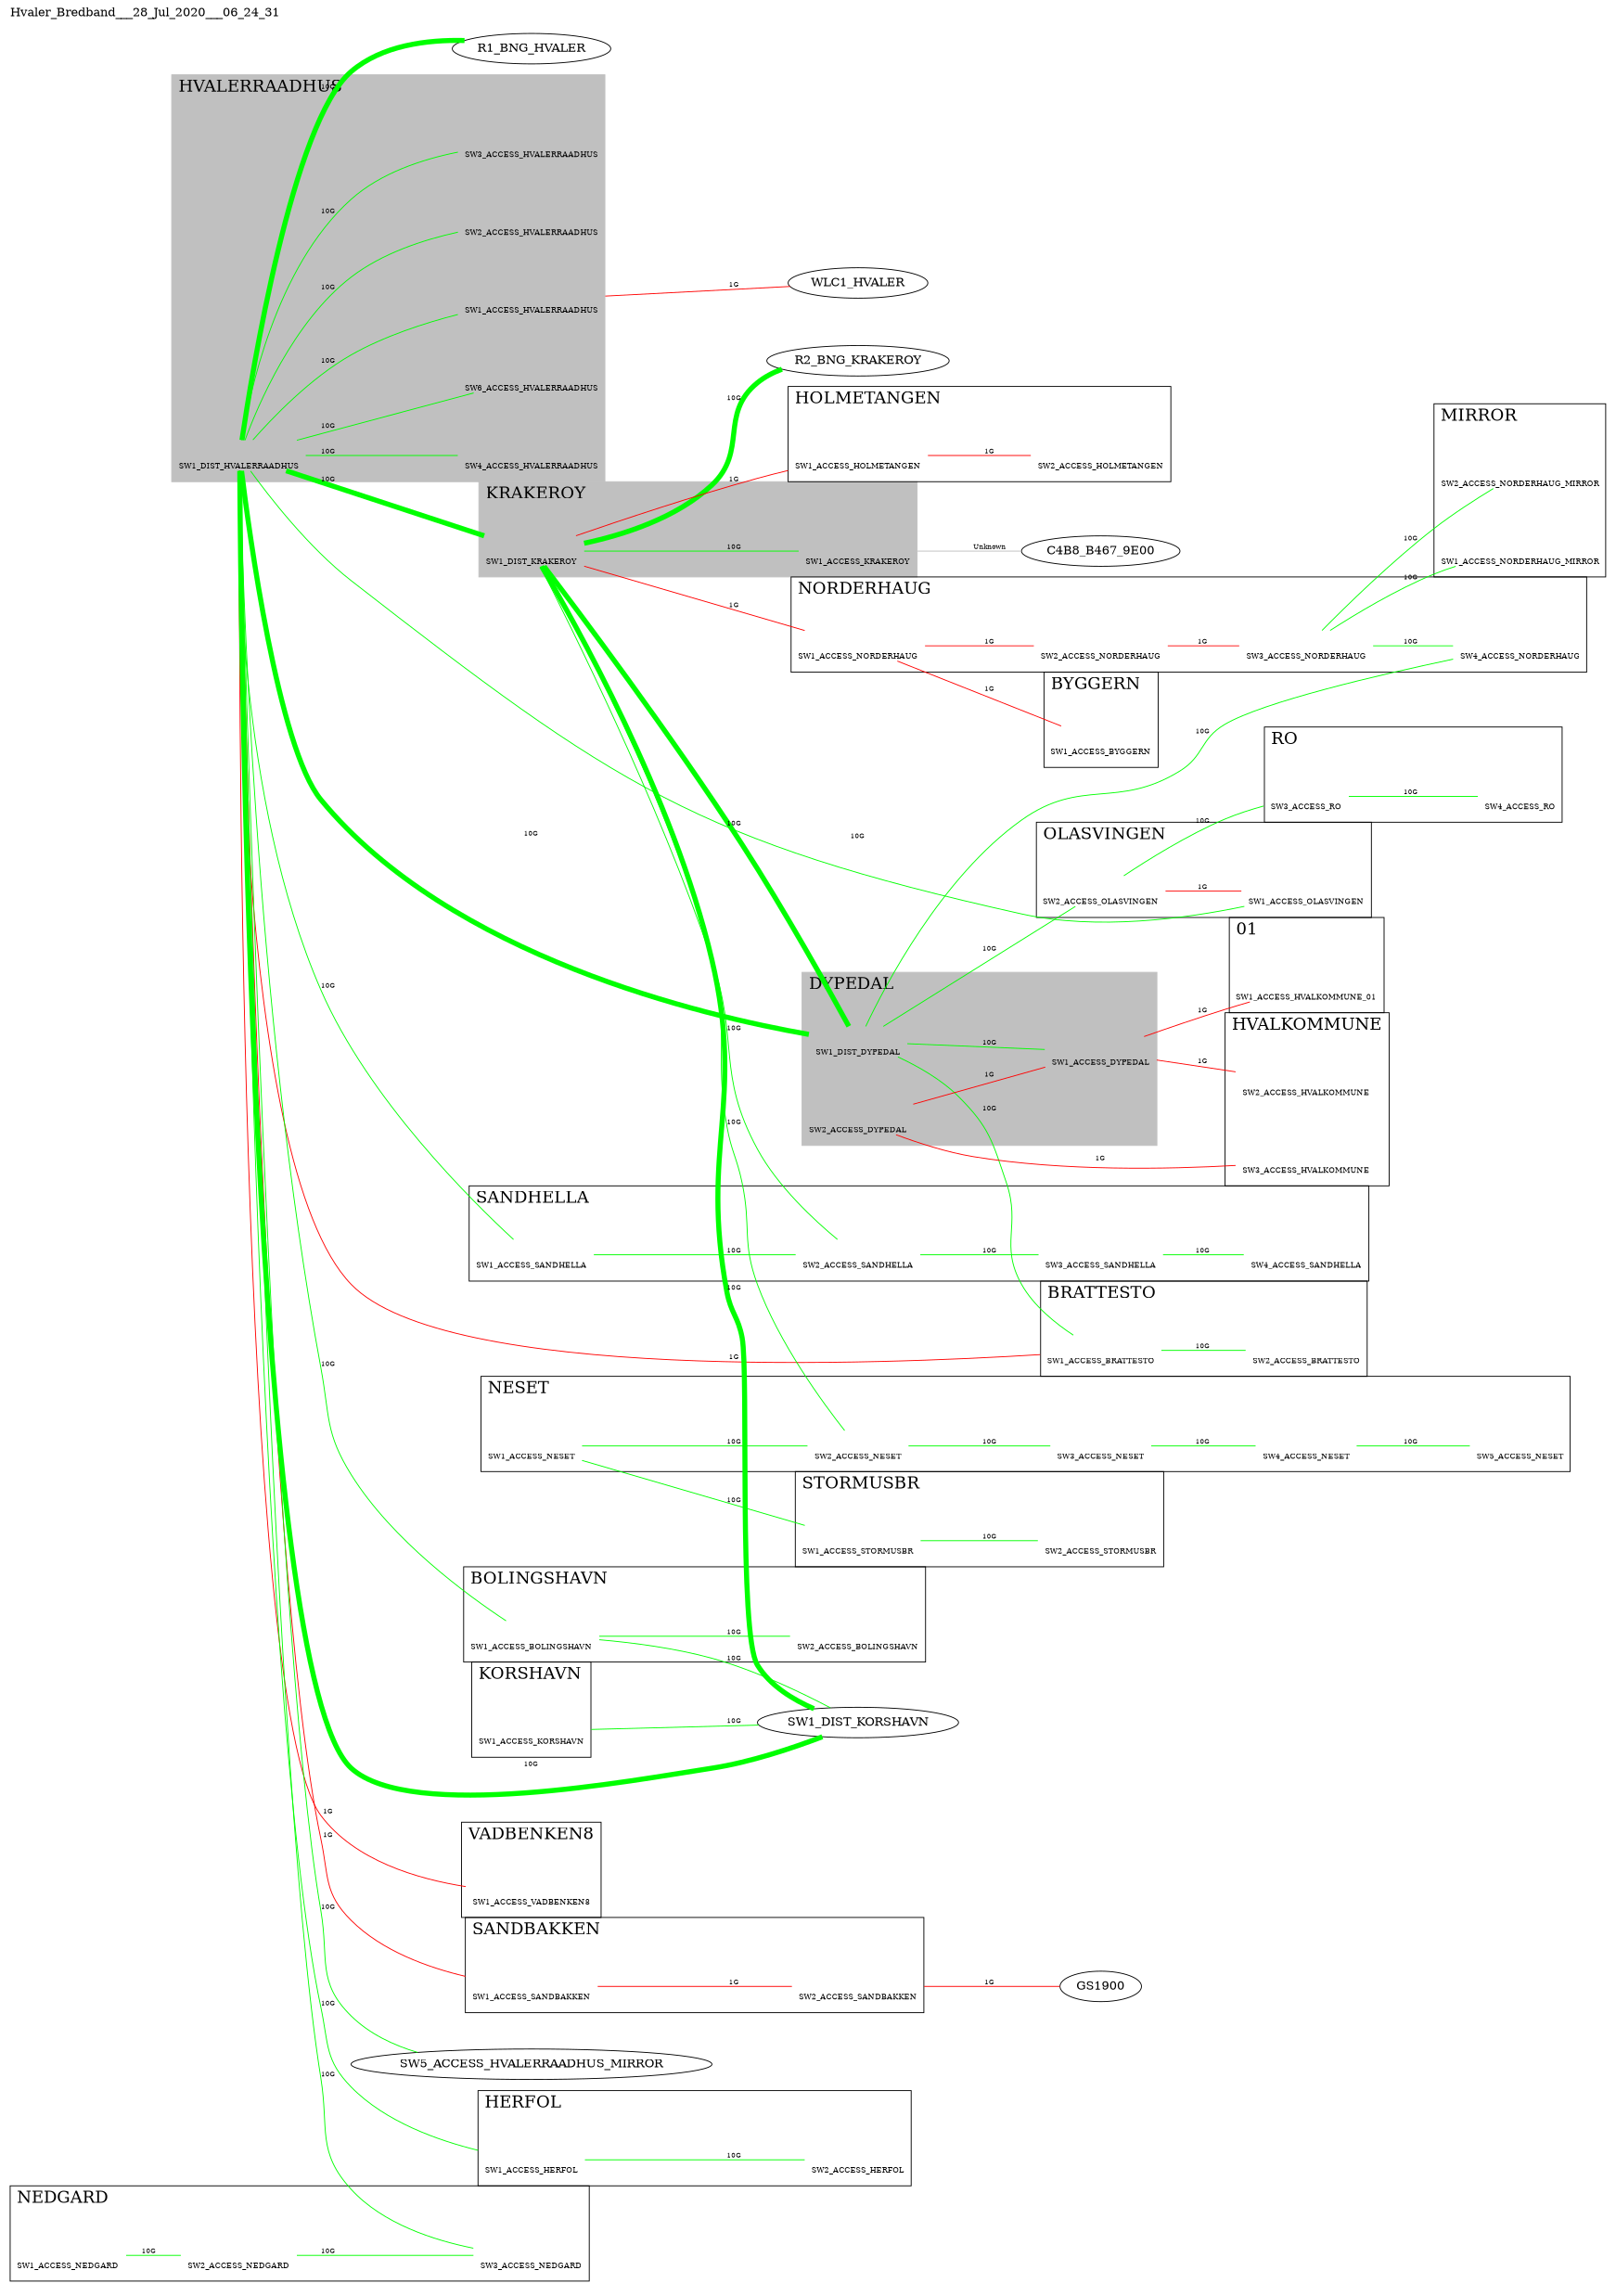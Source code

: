 strict graph {
rankdir=LR;
ratio="fill";
size="11.7,16.5!";
margin=0;
labelloc=top;
labeljust=left;
labelfontsize=24;
label=Hvaler_Bredband___28_Jul_2020___06_24_31;
SW1_DIST_HVALERRAADHUS -- SW1_DIST_KRAKEROY [penwidth="6", color="green", label="10G", fontsize=8 ];
SW1_DIST_HVALERRAADHUS -- SW1_ACCESS_HVALERRAADHUS [penwidth="1", color="green", label="10G", fontsize=8 ];
SW1_DIST_HVALERRAADHUS -- SW1_ACCESS_BRATTESTO [penwidth="1", color="red", label="1G", fontsize=8 ];
SW1_DIST_HVALERRAADHUS -- SW1_ACCESS_OLASVINGEN [penwidth="1", color="green", label="10G", fontsize=8 ];
SW1_DIST_HVALERRAADHUS -- SW1_DIST_DYPEDAL [penwidth="6", color="green", label="10G", fontsize=8 ];
SW1_DIST_HVALERRAADHUS -- SW1_ACCESS_SANDHELLA [penwidth="1", color="green", label="10G", fontsize=8 ];
SW1_DIST_HVALERRAADHUS -- SW1_ACCESS_VADBENKEN8 [penwidth="1", color="red", label="1G", fontsize=8 ];
SW1_DIST_HVALERRAADHUS -- SW1_ACCESS_SANDBAKKEN [penwidth="1", color="red", label="1G", fontsize=8 ];
SW1_DIST_HVALERRAADHUS -- SW1_DIST_KORSHAVN [penwidth="6", color="green", label="10G", fontsize=8 ];
SW1_DIST_HVALERRAADHUS -- SW3_ACCESS_NEDGARD [penwidth="1", color="green", label="10G", fontsize=8 ];
SW1_DIST_HVALERRAADHUS -- SW2_ACCESS_HVALERRAADHUS [penwidth="1", color="green", label="10G", fontsize=8 ];
SW1_DIST_HVALERRAADHUS -- SW3_ACCESS_HVALERRAADHUS [penwidth="1", color="green", label="10G", fontsize=8 ];
SW1_DIST_HVALERRAADHUS -- SW5_ACCESS_HVALERRAADHUS_MIRROR [penwidth="1", color="green", label="10G", fontsize=8 ];
SW1_DIST_HVALERRAADHUS -- SW1_ACCESS_HERFOL [penwidth="1", color="green", label="10G", fontsize=8 ];
SW1_DIST_HVALERRAADHUS -- SW1_ACCESS_BOLINGSHAVN [penwidth="1", color="green", label="10G", fontsize=8 ];
SW1_DIST_HVALERRAADHUS -- R1_BNG_HVALER [penwidth="6", color="green", label="10G", fontsize=8 ];
SW1_DIST_HVALERRAADHUS -- SW4_ACCESS_HVALERRAADHUS [penwidth="1", color="green", label="10G", fontsize=8 ];
SW1_DIST_HVALERRAADHUS -- SW6_ACCESS_HVALERRAADHUS [penwidth="1", color="green", label="10G", fontsize=8 ];
SW1_DIST_HVALERRAADHUS -- R1_BNG_HVALER [penwidth="6", color="green", label="10G", fontsize=8 ];
SW1_DIST_KRAKEROY -- SW1_DIST_HVALERRAADHUS [penwidth="6", color="green", label="10G", fontsize=8 ];
SW1_DIST_KRAKEROY -- R2_BNG_KRAKEROY [penwidth="6", color="green", label="10G", fontsize=8 ];
SW1_DIST_KRAKEROY -- SW1_ACCESS_NORDERHAUG [penwidth="1", color="red", label="1G", fontsize=8 ];
SW1_DIST_KRAKEROY -- SW1_ACCESS_HOLMETANGEN [penwidth="1", color="red", label="1G", fontsize=8 ];
SW1_DIST_KRAKEROY -- SW2_ACCESS_SANDHELLA [penwidth="1", color="green", label="10G", fontsize=8 ];
SW1_DIST_KRAKEROY -- SW1_DIST_DYPEDAL [penwidth="6", color="green", label="10G", fontsize=8 ];
SW1_DIST_KRAKEROY -- SW1_ACCESS_KRAKEROY [penwidth="1", color="green", label="10G", fontsize=8 ];
SW1_DIST_KRAKEROY -- SW1_DIST_KORSHAVN [penwidth="6", color="green", label="10G", fontsize=8 ];
SW1_DIST_KRAKEROY -- R2_BNG_KRAKEROY [penwidth="6", color="green", label="10G", fontsize=8 ];
SW1_DIST_KRAKEROY -- SW2_ACCESS_NESET [penwidth="1", color="green", label="10G", fontsize=8 ];
SW1_DIST_DYPEDAL -- SW1_DIST_KRAKEROY [penwidth="6", color="green", label="10G", fontsize=8 ];
SW1_DIST_DYPEDAL -- SW1_ACCESS_DYPEDAL [penwidth="1", color="green", label="10G", fontsize=8 ];
SW1_DIST_DYPEDAL -- SW2_ACCESS_OLASVINGEN [penwidth="1", color="green", label="10G", fontsize=8 ];
SW1_DIST_DYPEDAL -- SW1_ACCESS_BRATTESTO [penwidth="1", color="green", label="10G", fontsize=8 ];
SW1_DIST_DYPEDAL -- SW1_DIST_HVALERRAADHUS [penwidth="6", color="green", label="10G", fontsize=8 ];
SW1_DIST_DYPEDAL -- SW4_ACCESS_NORDERHAUG [penwidth="1", color="green", label="10G", fontsize=8 ];
SW1_ACCESS_SANDBAKKEN -- SW1_DIST_HVALERRAADHUS [penwidth="1", color="red", label="1G", fontsize=8 ];
SW1_ACCESS_SANDBAKKEN -- SW2_ACCESS_SANDBAKKEN [penwidth="1", color="red", label="1G", fontsize=8 ];
SW2_ACCESS_SANDBAKKEN -- GS1900 [penwidth="1", color="red", label="1G", fontsize=8 ];
SW2_ACCESS_SANDBAKKEN -- SW1_ACCESS_SANDBAKKEN [penwidth="1", color="red", label="1G", fontsize=8 ];
SW1_ACCESS_VADBENKEN8 -- SW1_DIST_HVALERRAADHUS [penwidth="1", color="red", label="1G", fontsize=8 ];
SW1_ACCESS_BRATTESTO -- SW1_DIST_HVALERRAADHUS [penwidth="1", color="red", label="1G", fontsize=8 ];
SW1_ACCESS_BRATTESTO -- SW1_DIST_DYPEDAL [penwidth="1", color="green", label="10G", fontsize=8 ];
SW1_ACCESS_BRATTESTO -- SW2_ACCESS_BRATTESTO [penwidth="1", color="green", label="10G", fontsize=8 ];
SW1_ACCESS_NESET -- SW2_ACCESS_NESET [penwidth="1", color="green", label="10G", fontsize=8 ];
SW1_ACCESS_NESET -- SW1_ACCESS_STORMUSBR [penwidth="1", color="green", label="10G", fontsize=8 ];
SW2_ACCESS_DYPEDAL -- SW1_ACCESS_DYPEDAL [penwidth="1", color="red", label="1G", fontsize=8 ];
SW2_ACCESS_DYPEDAL -- SW3_ACCESS_HVALKOMMUNE [penwidth="1", color="red", label="1G", fontsize=8 ];
SW1_ACCESS_KRAKEROY -- C4B8_B467_9E00 [penwidth="1", color="gray", label="Unknown", fontsize=8 ];
SW1_ACCESS_KRAKEROY -- SW1_DIST_KRAKEROY [penwidth="1", color="green", label="10G", fontsize=8 ];
SW2_ACCESS_OLASVINGEN -- SW1_ACCESS_OLASVINGEN [penwidth="1", color="red", label="1G", fontsize=8 ];
SW2_ACCESS_OLASVINGEN -- SW3_ACCESS_RO [penwidth="1", color="green", label="10G", fontsize=8 ];
SW2_ACCESS_OLASVINGEN -- SW1_DIST_DYPEDAL [penwidth="1", color="green", label="10G", fontsize=8 ];
SW1_ACCESS_NORDERHAUG -- SW1_DIST_KRAKEROY [penwidth="1", color="red", label="1G", fontsize=8 ];
SW1_ACCESS_NORDERHAUG -- SW1_ACCESS_BYGGERN [penwidth="1", color="red", label="1G", fontsize=8 ];
SW1_ACCESS_NORDERHAUG -- SW2_ACCESS_NORDERHAUG [penwidth="1", color="red", label="1G", fontsize=8 ];
SW1_ACCESS_OLASVINGEN -- SW1_DIST_HVALERRAADHUS [penwidth="1", color="green", label="10G", fontsize=8 ];
SW1_ACCESS_OLASVINGEN -- SW2_ACCESS_OLASVINGEN [penwidth="1", color="red", label="1G", fontsize=8 ];
SW1_ACCESS_HOLMETANGEN -- SW1_DIST_KRAKEROY [penwidth="1", color="red", label="1G", fontsize=8 ];
SW1_ACCESS_HOLMETANGEN -- SW2_ACCESS_HOLMETANGEN [penwidth="1", color="red", label="1G", fontsize=8 ];
SW1_ACCESS_KORSHAVN -- SW1_DIST_KORSHAVN [penwidth="1", color="green", label="10G", fontsize=8 ];
SW1_ACCESS_BYGGERN -- SW1_ACCESS_NORDERHAUG [penwidth="1", color="red", label="1G", fontsize=8 ];
SW1_ACCESS_DYPEDAL -- SW2_ACCESS_HVALKOMMUNE [penwidth="1", color="red", label="1G", fontsize=8 ];
SW1_ACCESS_DYPEDAL -- SW1_ACCESS_HVALKOMMUNE_01 [penwidth="1", color="red", label="1G", fontsize=8 ];
SW1_ACCESS_DYPEDAL -- SW2_ACCESS_DYPEDAL [penwidth="1", color="red", label="1G", fontsize=8 ];
SW1_ACCESS_DYPEDAL -- SW1_DIST_DYPEDAL [penwidth="1", color="green", label="10G", fontsize=8 ];
SW1_ACCESS_HVALKOMMUNE_01 -- SW1_ACCESS_DYPEDAL [penwidth="1", color="red", label="1G", fontsize=8 ];
SW2_ACCESS_HVALKOMMUNE -- SW1_ACCESS_DYPEDAL [penwidth="1", color="red", label="1G", fontsize=8 ];
SW3_ACCESS_HVALKOMMUNE -- SW2_ACCESS_DYPEDAL [penwidth="1", color="red", label="1G", fontsize=8 ];
SW1_ACCESS_STORMUSBR -- SW1_ACCESS_NESET [penwidth="1", color="green", label="10G", fontsize=8 ];
SW1_ACCESS_STORMUSBR -- SW2_ACCESS_STORMUSBR [penwidth="1", color="green", label="10G", fontsize=8 ];
SW2_ACCESS_STORMUSBR -- SW1_ACCESS_STORMUSBR [penwidth="1", color="green", label="10G", fontsize=8 ];
SW2_ACCESS_HOLMETANGEN -- SW1_ACCESS_HOLMETANGEN [penwidth="1", color="red", label="1G", fontsize=8 ];
SW1_ACCESS_SANDHELLA -- SW1_DIST_HVALERRAADHUS [penwidth="1", color="green", label="10G", fontsize=8 ];
SW1_ACCESS_SANDHELLA -- SW2_ACCESS_SANDHELLA [penwidth="1", color="green", label="10G", fontsize=8 ];
SW2_ACCESS_NORDERHAUG -- SW1_ACCESS_NORDERHAUG [penwidth="1", color="red", label="1G", fontsize=8 ];
SW2_ACCESS_NORDERHAUG -- SW3_ACCESS_NORDERHAUG [penwidth="1", color="red", label="1G", fontsize=8 ];
SW2_ACCESS_SANDHELLA -- SW1_DIST_KRAKEROY [penwidth="1", color="green", label="10G", fontsize=8 ];
SW2_ACCESS_SANDHELLA -- SW1_ACCESS_SANDHELLA [penwidth="1", color="green", label="10G", fontsize=8 ];
SW2_ACCESS_SANDHELLA -- SW3_ACCESS_SANDHELLA [penwidth="1", color="green", label="10G", fontsize=8 ];
SW2_ACCESS_NESET -- SW1_DIST_KRAKEROY [penwidth="1", color="green", label="10G", fontsize=8 ];
SW2_ACCESS_NESET -- SW1_ACCESS_NESET [penwidth="1", color="green", label="10G", fontsize=8 ];
SW2_ACCESS_NESET -- SW3_ACCESS_NESET [penwidth="1", color="green", label="10G", fontsize=8 ];
SW4_ACCESS_HVALERRAADHUS -- SW1_DIST_HVALERRAADHUS [penwidth="1", color="green", label="10G", fontsize=8 ];
SW1_ACCESS_HVALERRAADHUS -- WLC1_HVALER [penwidth="1", color="red", label="1G", fontsize=8 ];
SW2_ACCESS_HVALERRAADHUS -- SW1_DIST_HVALERRAADHUS [penwidth="1", color="green", label="10G", fontsize=8 ];
SW3_ACCESS_HVALERRAADHUS -- SW1_DIST_HVALERRAADHUS [penwidth="1", color="green", label="10G", fontsize=8 ];
SW3_ACCESS_SANDHELLA -- SW2_ACCESS_SANDHELLA [penwidth="1", color="green", label="10G", fontsize=8 ];
SW3_ACCESS_SANDHELLA -- SW4_ACCESS_SANDHELLA [penwidth="1", color="green", label="10G", fontsize=8 ];
SW3_ACCESS_NORDERHAUG -- SW2_ACCESS_NORDERHAUG [penwidth="1", color="red", label="1G", fontsize=8 ];
SW3_ACCESS_NORDERHAUG -- SW2_ACCESS_NORDERHAUG_MIRROR [penwidth="1", color="green", label="10G", fontsize=8 ];
SW3_ACCESS_NORDERHAUG -- SW4_ACCESS_NORDERHAUG [penwidth="1", color="green", label="10G", fontsize=8 ];
SW3_ACCESS_NORDERHAUG -- SW1_ACCESS_NORDERHAUG_MIRROR [penwidth="1", color="green", label="10G", fontsize=8 ];
SW3_ACCESS_RO -- SW2_ACCESS_OLASVINGEN [penwidth="1", color="green", label="10G", fontsize=8 ];
SW3_ACCESS_RO -- SW4_ACCESS_RO [penwidth="1", color="green", label="10G", fontsize=8 ];
SW1_ACCESS_HERFOL -- SW2_ACCESS_HERFOL [penwidth="1", color="green", label="10G", fontsize=8 ];
SW1_ACCESS_HERFOL -- SW1_DIST_HVALERRAADHUS [penwidth="1", color="green", label="10G", fontsize=8 ];
SW3_ACCESS_NESET -- SW2_ACCESS_NESET [penwidth="1", color="green", label="10G", fontsize=8 ];
SW3_ACCESS_NESET -- SW4_ACCESS_NESET [penwidth="1", color="green", label="10G", fontsize=8 ];
SW2_ACCESS_HERFOL -- SW1_ACCESS_HERFOL [penwidth="1", color="green", label="10G", fontsize=8 ];
SW4_ACCESS_SANDHELLA -- SW3_ACCESS_SANDHELLA [penwidth="1", color="green", label="10G", fontsize=8 ];
SW4_ACCESS_NESET -- SW3_ACCESS_NESET [penwidth="1", color="green", label="10G", fontsize=8 ];
SW4_ACCESS_NESET -- SW5_ACCESS_NESET [penwidth="1", color="green", label="10G", fontsize=8 ];
SW4_ACCESS_RO -- SW3_ACCESS_RO [penwidth="1", color="green", label="10G", fontsize=8 ];
SW1_ACCESS_BOLINGSHAVN -- SW1_DIST_HVALERRAADHUS [penwidth="1", color="green", label="10G", fontsize=8 ];
SW1_ACCESS_BOLINGSHAVN -- SW1_DIST_KORSHAVN [penwidth="1", color="green", label="10G", fontsize=8 ];
SW1_ACCESS_BOLINGSHAVN -- SW2_ACCESS_BOLINGSHAVN [penwidth="1", color="green", label="10G", fontsize=8 ];
SW4_ACCESS_NORDERHAUG -- SW3_ACCESS_NORDERHAUG [penwidth="1", color="green", label="10G", fontsize=8 ];
SW4_ACCESS_NORDERHAUG -- SW1_DIST_DYPEDAL [penwidth="1", color="green", label="10G", fontsize=8 ];
SW6_ACCESS_HVALERRAADHUS -- SW1_DIST_HVALERRAADHUS [penwidth="1", color="green", label="10G", fontsize=8 ];
SW2_ACCESS_BOLINGSHAVN -- SW1_ACCESS_BOLINGSHAVN [penwidth="1", color="green", label="10G", fontsize=8 ];
SW5_ACCESS_NESET -- SW4_ACCESS_NESET [penwidth="1", color="green", label="10G", fontsize=8 ];
SW2_ACCESS_BRATTESTO -- SW1_ACCESS_BRATTESTO [penwidth="1", color="green", label="10G", fontsize=8 ];
SW1_ACCESS_NEDGARD -- SW2_ACCESS_NEDGARD [penwidth="1", color="green", label="10G", fontsize=8 ];
SW2_ACCESS_NEDGARD -- SW1_ACCESS_NEDGARD [penwidth="1", color="green", label="10G", fontsize=8 ];
SW2_ACCESS_NEDGARD -- SW3_ACCESS_NEDGARD [penwidth="1", color="green", label="10G", fontsize=8 ];
SW3_ACCESS_NEDGARD -- SW1_DIST_HVALERRAADHUS [penwidth="1", color="green", label="10G", fontsize=8 ];
SW3_ACCESS_NEDGARD -- SW2_ACCESS_NEDGARD [penwidth="1", color="green", label="10G", fontsize=8 ];
subgraph cluster_HVALERRAADHUS {
SW1_DIST_HVALERRAADHUS[shape=none, label="SW1_DIST_HVALERRAADHUS", labelloc="bottom"fontsize = 9, image="icons/distswitch.gif"];
label = HVALERRAADHUS;
fontsize = 20;
color=grey;
style=filled;
}
subgraph cluster_KRAKEROY {
SW1_DIST_KRAKEROY[shape=none, label="SW1_DIST_KRAKEROY", labelloc="bottom"fontsize = 9, image="icons/distswitch.gif"];
label = KRAKEROY;
fontsize = 20;
color=grey;
style=filled;
}
subgraph cluster_DYPEDAL {
SW1_DIST_DYPEDAL[shape=none, label="SW1_DIST_DYPEDAL", labelloc="bottom"fontsize = 9, image="icons/distswitch.gif"];
label = DYPEDAL;
fontsize = 20;
color=grey;
style=filled;
}
subgraph cluster_SANDBAKKEN {
SW1_ACCESS_SANDBAKKEN[shape=none, label="SW1_ACCESS_SANDBAKKEN", labelloc="bottom"fontsize = 9, image="icons/accesswitch.gif"];
label = SANDBAKKEN;
fontsize = 20;
}
subgraph cluster_SANDBAKKEN {
SW2_ACCESS_SANDBAKKEN[shape=none, label="SW2_ACCESS_SANDBAKKEN", labelloc="bottom"fontsize = 9, image="icons/accesswitch.gif"];
label = SANDBAKKEN;
fontsize = 20;
}
subgraph cluster_VADBENKEN8 {
SW1_ACCESS_VADBENKEN8[shape=none, label="SW1_ACCESS_VADBENKEN8", labelloc="bottom"fontsize = 9, image="icons/accesswitch.gif"];
label = VADBENKEN8;
fontsize = 20;
}
subgraph cluster_BRATTESTO {
SW1_ACCESS_BRATTESTO[shape=none, label="SW1_ACCESS_BRATTESTO", labelloc="bottom"fontsize = 9, image="icons/accesswitch.gif"];
label = BRATTESTO;
fontsize = 20;
}
subgraph cluster_NESET {
SW1_ACCESS_NESET[shape=none, label="SW1_ACCESS_NESET", labelloc="bottom"fontsize = 9, image="icons/accesswitch.gif"];
label = NESET;
fontsize = 20;
}
subgraph cluster_DYPEDAL {
SW2_ACCESS_DYPEDAL[shape=none, label="SW2_ACCESS_DYPEDAL", labelloc="bottom"fontsize = 9, image="icons/accesswitch.gif"];
label = DYPEDAL;
fontsize = 20;
}
subgraph cluster_KRAKEROY {
SW1_ACCESS_KRAKEROY[shape=none, label="SW1_ACCESS_KRAKEROY", labelloc="bottom"fontsize = 9, image="icons/accesswitch.gif"];
label = KRAKEROY;
fontsize = 20;
}
subgraph cluster_OLASVINGEN {
SW2_ACCESS_OLASVINGEN[shape=none, label="SW2_ACCESS_OLASVINGEN", labelloc="bottom"fontsize = 9, image="icons/accesswitch.gif"];
label = OLASVINGEN;
fontsize = 20;
}
subgraph cluster_NORDERHAUG {
SW1_ACCESS_NORDERHAUG[shape=none, label="SW1_ACCESS_NORDERHAUG", labelloc="bottom"fontsize = 9, image="icons/accesswitch.gif"];
label = NORDERHAUG;
fontsize = 20;
}
subgraph cluster_OLASVINGEN {
SW1_ACCESS_OLASVINGEN[shape=none, label="SW1_ACCESS_OLASVINGEN", labelloc="bottom"fontsize = 9, image="icons/accesswitch.gif"];
label = OLASVINGEN;
fontsize = 20;
}
subgraph cluster_HOLMETANGEN {
SW1_ACCESS_HOLMETANGEN[shape=none, label="SW1_ACCESS_HOLMETANGEN", labelloc="bottom"fontsize = 9, image="icons/accesswitch.gif"];
label = HOLMETANGEN;
fontsize = 20;
}
subgraph cluster_KORSHAVN {
SW1_ACCESS_KORSHAVN[shape=none, label="SW1_ACCESS_KORSHAVN", labelloc="bottom"fontsize = 9, image="icons/accesswitch.gif"];
label = KORSHAVN;
fontsize = 20;
}
subgraph cluster_BYGGERN {
SW1_ACCESS_BYGGERN[shape=none, label="SW1_ACCESS_BYGGERN", labelloc="bottom"fontsize = 9, image="icons/accesswitch.gif"];
label = BYGGERN;
fontsize = 20;
}
subgraph cluster_DYPEDAL {
SW1_ACCESS_DYPEDAL[shape=none, label="SW1_ACCESS_DYPEDAL", labelloc="bottom"fontsize = 9, image="icons/accesswitch.gif"];
label = DYPEDAL;
fontsize = 20;
}
subgraph cluster_01 {
SW1_ACCESS_HVALKOMMUNE_01[shape=none, label="SW1_ACCESS_HVALKOMMUNE_01", labelloc="bottom"fontsize = 9, image="icons/accesswitch.gif"];
label = 01;
fontsize = 20;
}
subgraph cluster_HVALKOMMUNE {
SW2_ACCESS_HVALKOMMUNE[shape=none, label="SW2_ACCESS_HVALKOMMUNE", labelloc="bottom"fontsize = 9, image="icons/accesswitch.gif"];
label = HVALKOMMUNE;
fontsize = 20;
}
subgraph cluster_HVALKOMMUNE {
SW3_ACCESS_HVALKOMMUNE[shape=none, label="SW3_ACCESS_HVALKOMMUNE", labelloc="bottom"fontsize = 9, image="icons/accesswitch.gif"];
label = HVALKOMMUNE;
fontsize = 20;
}
subgraph cluster_STORMUSBR {
SW1_ACCESS_STORMUSBR[shape=none, label="SW1_ACCESS_STORMUSBR", labelloc="bottom"fontsize = 9, image="icons/accesswitch.gif"];
label = STORMUSBR;
fontsize = 20;
}
subgraph cluster_STORMUSBR {
SW2_ACCESS_STORMUSBR[shape=none, label="SW2_ACCESS_STORMUSBR", labelloc="bottom"fontsize = 9, image="icons/accesswitch.gif"];
label = STORMUSBR;
fontsize = 20;
}
subgraph cluster_HOLMETANGEN {
SW2_ACCESS_HOLMETANGEN[shape=none, label="SW2_ACCESS_HOLMETANGEN", labelloc="bottom"fontsize = 9, image="icons/accesswitch.gif"];
label = HOLMETANGEN;
fontsize = 20;
}
subgraph cluster_SANDHELLA {
SW1_ACCESS_SANDHELLA[shape=none, label="SW1_ACCESS_SANDHELLA", labelloc="bottom"fontsize = 9, image="icons/accesswitch.gif"];
label = SANDHELLA;
fontsize = 20;
}
subgraph cluster_NORDERHAUG {
SW2_ACCESS_NORDERHAUG[shape=none, label="SW2_ACCESS_NORDERHAUG", labelloc="bottom"fontsize = 9, image="icons/accesswitch.gif"];
label = NORDERHAUG;
fontsize = 20;
}
subgraph cluster_SANDHELLA {
SW2_ACCESS_SANDHELLA[shape=none, label="SW2_ACCESS_SANDHELLA", labelloc="bottom"fontsize = 9, image="icons/accesswitch.gif"];
label = SANDHELLA;
fontsize = 20;
}
subgraph cluster_NESET {
SW2_ACCESS_NESET[shape=none, label="SW2_ACCESS_NESET", labelloc="bottom"fontsize = 9, image="icons/accesswitch.gif"];
label = NESET;
fontsize = 20;
}
subgraph cluster_HVALERRAADHUS {
SW4_ACCESS_HVALERRAADHUS[shape=none, label="SW4_ACCESS_HVALERRAADHUS", labelloc="bottom"fontsize = 9, image="icons/accesswitch.gif"];
label = HVALERRAADHUS;
fontsize = 20;
}
subgraph cluster_HVALERRAADHUS {
SW1_ACCESS_HVALERRAADHUS[shape=none, label="SW1_ACCESS_HVALERRAADHUS", labelloc="bottom"fontsize = 9, image="icons/accesswitch.gif"];
label = HVALERRAADHUS;
fontsize = 20;
}
subgraph cluster_HVALERRAADHUS {
SW2_ACCESS_HVALERRAADHUS[shape=none, label="SW2_ACCESS_HVALERRAADHUS", labelloc="bottom"fontsize = 9, image="icons/accesswitch.gif"];
label = HVALERRAADHUS;
fontsize = 20;
}
subgraph cluster_HVALERRAADHUS {
SW3_ACCESS_HVALERRAADHUS[shape=none, label="SW3_ACCESS_HVALERRAADHUS", labelloc="bottom"fontsize = 9, image="icons/accesswitch.gif"];
label = HVALERRAADHUS;
fontsize = 20;
}
subgraph cluster_SANDHELLA {
SW3_ACCESS_SANDHELLA[shape=none, label="SW3_ACCESS_SANDHELLA", labelloc="bottom"fontsize = 9, image="icons/accesswitch.gif"];
label = SANDHELLA;
fontsize = 20;
}
subgraph cluster_NORDERHAUG {
SW3_ACCESS_NORDERHAUG[shape=none, label="SW3_ACCESS_NORDERHAUG", labelloc="bottom"fontsize = 9, image="icons/accesswitch.gif"];
label = NORDERHAUG;
fontsize = 20;
}
subgraph cluster_RO {
SW3_ACCESS_RO[shape=none, label="SW3_ACCESS_RO", labelloc="bottom"fontsize = 9, image="icons/accesswitch.gif"];
label = RO;
fontsize = 20;
}
subgraph cluster_HERFOL {
SW1_ACCESS_HERFOL[shape=none, label="SW1_ACCESS_HERFOL", labelloc="bottom"fontsize = 9, image="icons/accesswitch.gif"];
label = HERFOL;
fontsize = 20;
}
subgraph cluster_NESET {
SW3_ACCESS_NESET[shape=none, label="SW3_ACCESS_NESET", labelloc="bottom"fontsize = 9, image="icons/accesswitch.gif"];
label = NESET;
fontsize = 20;
}
subgraph cluster_HERFOL {
SW2_ACCESS_HERFOL[shape=none, label="SW2_ACCESS_HERFOL", labelloc="bottom"fontsize = 9, image="icons/accesswitch.gif"];
label = HERFOL;
fontsize = 20;
}
subgraph cluster_SANDHELLA {
SW4_ACCESS_SANDHELLA[shape=none, label="SW4_ACCESS_SANDHELLA", labelloc="bottom"fontsize = 9, image="icons/accesswitch.gif"];
label = SANDHELLA;
fontsize = 20;
}
subgraph cluster_NESET {
SW4_ACCESS_NESET[shape=none, label="SW4_ACCESS_NESET", labelloc="bottom"fontsize = 9, image="icons/accesswitch.gif"];
label = NESET;
fontsize = 20;
}
subgraph cluster_RO {
SW4_ACCESS_RO[shape=none, label="SW4_ACCESS_RO", labelloc="bottom"fontsize = 9, image="icons/accesswitch.gif"];
label = RO;
fontsize = 20;
}
subgraph cluster_BOLINGSHAVN {
SW1_ACCESS_BOLINGSHAVN[shape=none, label="SW1_ACCESS_BOLINGSHAVN", labelloc="bottom"fontsize = 9, image="icons/accesswitch.gif"];
label = BOLINGSHAVN;
fontsize = 20;
}
subgraph cluster_MIRROR {
SW1_ACCESS_NORDERHAUG_MIRROR[shape=none, label="SW1_ACCESS_NORDERHAUG_MIRROR", labelloc="bottom"fontsize = 9, image="icons/accesswitch.gif"];
label = MIRROR;
fontsize = 20;
}
subgraph cluster_MIRROR {
SW2_ACCESS_NORDERHAUG_MIRROR[shape=none, label="SW2_ACCESS_NORDERHAUG_MIRROR", labelloc="bottom"fontsize = 9, image="icons/accesswitch.gif"];
label = MIRROR;
fontsize = 20;
}
subgraph cluster_NORDERHAUG {
SW4_ACCESS_NORDERHAUG[shape=none, label="SW4_ACCESS_NORDERHAUG", labelloc="bottom"fontsize = 9, image="icons/accesswitch.gif"];
label = NORDERHAUG;
fontsize = 20;
}
subgraph cluster_HVALERRAADHUS {
SW6_ACCESS_HVALERRAADHUS[shape=none, label="SW6_ACCESS_HVALERRAADHUS", labelloc="bottom"fontsize = 9, image="icons/accesswitch.gif"];
label = HVALERRAADHUS;
fontsize = 20;
}
subgraph cluster_BOLINGSHAVN {
SW2_ACCESS_BOLINGSHAVN[shape=none, label="SW2_ACCESS_BOLINGSHAVN", labelloc="bottom"fontsize = 9, image="icons/accesswitch.gif"];
label = BOLINGSHAVN;
fontsize = 20;
}
subgraph cluster_NESET {
SW5_ACCESS_NESET[shape=none, label="SW5_ACCESS_NESET", labelloc="bottom"fontsize = 9, image="icons/accesswitch.gif"];
label = NESET;
fontsize = 20;
}
subgraph cluster_BRATTESTO {
SW2_ACCESS_BRATTESTO[shape=none, label="SW2_ACCESS_BRATTESTO", labelloc="bottom"fontsize = 9, image="icons/accesswitch.gif"];
label = BRATTESTO;
fontsize = 20;
}
subgraph cluster_NEDGARD {
SW1_ACCESS_NEDGARD[shape=none, label="SW1_ACCESS_NEDGARD", labelloc="bottom"fontsize = 9, image="icons/accesswitch.gif"];
label = NEDGARD;
fontsize = 20;
}
subgraph cluster_NEDGARD {
SW2_ACCESS_NEDGARD[shape=none, label="SW2_ACCESS_NEDGARD", labelloc="bottom"fontsize = 9, image="icons/accesswitch.gif"];
label = NEDGARD;
fontsize = 20;
}
subgraph cluster_NEDGARD {
SW3_ACCESS_NEDGARD[shape=none, label="SW3_ACCESS_NEDGARD", labelloc="bottom"fontsize = 9, image="icons/accesswitch.gif"];
label = NEDGARD;
fontsize = 20;
}
}
